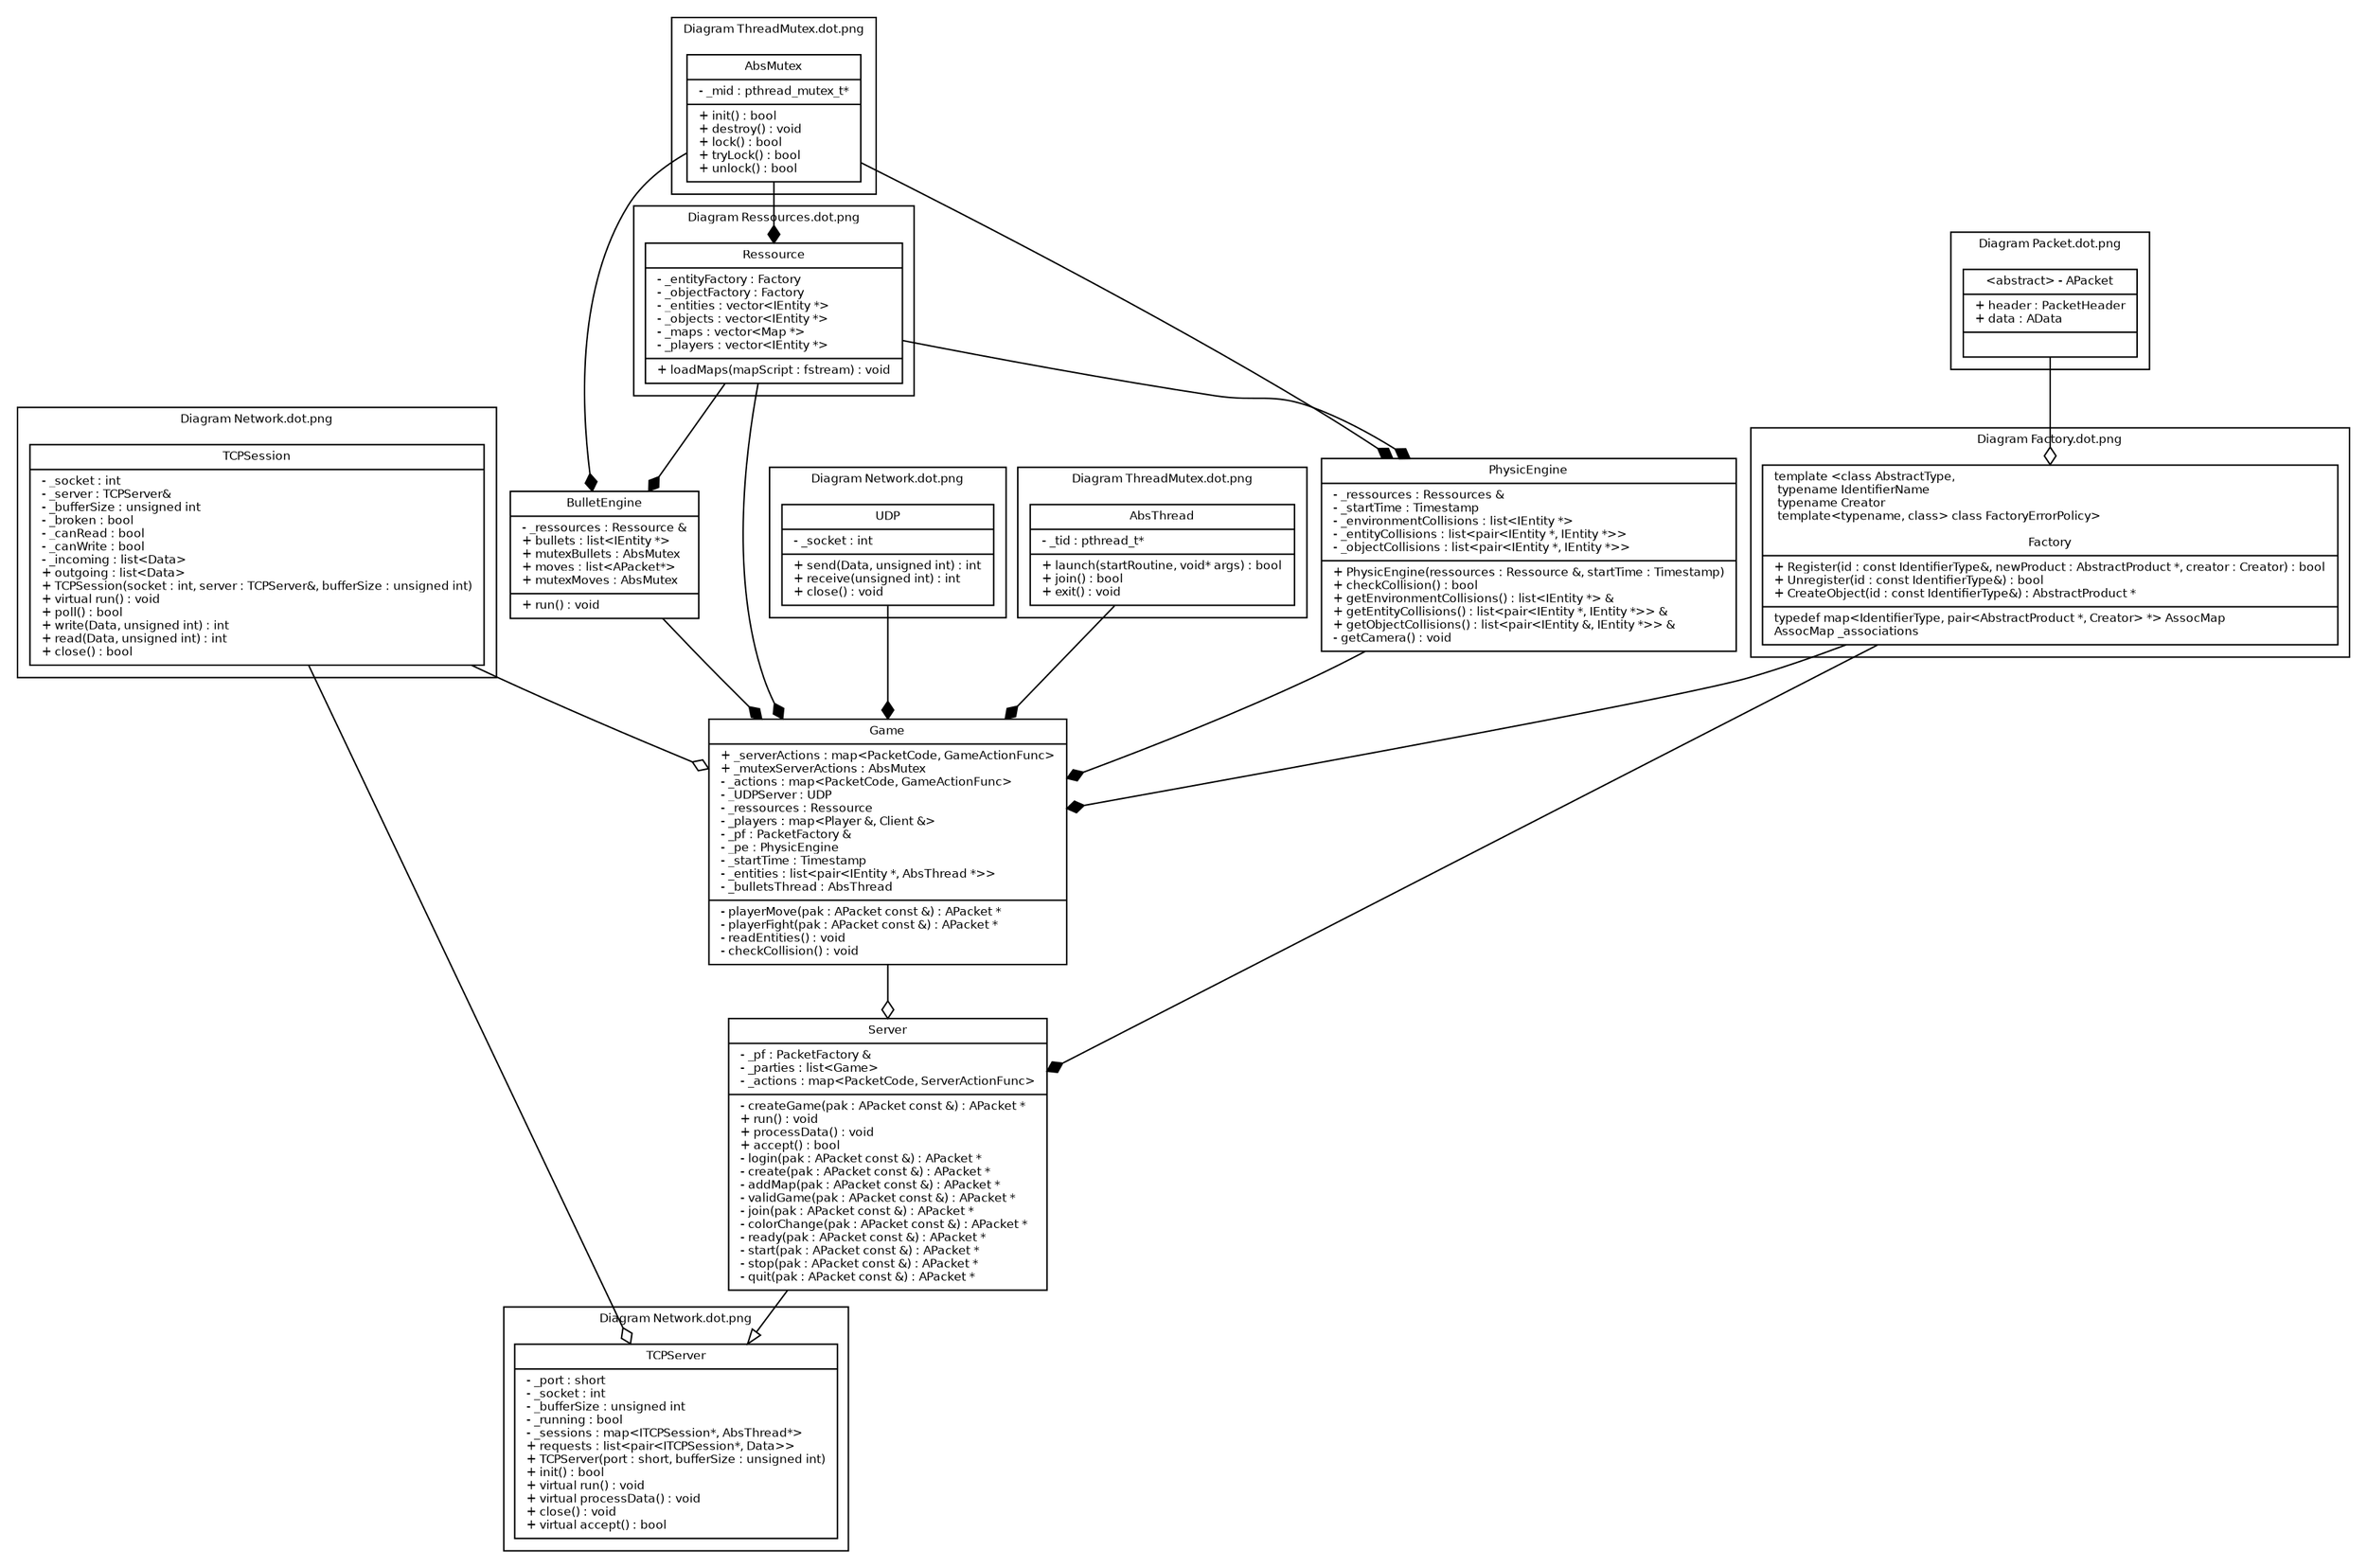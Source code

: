 digraph G {
fontname = "Bitstream Vera Sans"
fontsize = 8

node [
fontname = "Bitstream Vera Sans"
fontsize = 8
shape = "record"
]

subgraph clusterRessources1 {
label = "Diagram Ressources.dot.png"

// Class Ressource
Ressource [
label = "{\
Ressource|\
- _entityFactory : Factory\l\
- _objectFactory : Factory\l\
- _entities : vector\<IEntity *\>\l\
- _objects : vector\<IEntity *\>\l\
- _maps : vector\<Map *\>\l\
- _players : vector\<IEntity *\>\l|\
+ loadMaps(mapScript : fstream) : void\l\
}"

]

}

// Class Game
Game [
label = "{\
Game|\
+ _serverActions : map\<PacketCode, GameActionFunc\>\l\
+ _mutexServerActions : AbsMutex\l\
- _actions : map\<PacketCode, GameActionFunc\>\l\
- _UDPServer : UDP\l\
- _ressources : Ressource\l\
- _players : map\<Player &, Client &\>\l\
- _pf : PacketFactory &\l\
- _pe : PhysicEngine\l\
- _startTime : Timestamp\l\
- _entities : list\<pair\<IEntity *, AbsThread *\>\>\l\
- _bulletsThread : AbsThread\l|\
- playerMove(pak : APacket const &) : APacket *\l\
- playerFight(pak : APacket const &) : APacket *\l\
- readEntities() : void\l\
- checkCollision() : void\l\
}"
]

// Class PhysicEngine
PhysicEngine [
label = "{\
PhysicEngine|\
- _ressources : Ressources &\l\
- _startTime : Timestamp\l\
- _environmentCollisions : list\<IEntity *\>\l\
- _entityCollisions : list\<pair\<IEntity *, IEntity *\>\>\l\
- _objectCollisions : list\<pair\<IEntity *, IEntity *\>\>\l|\
+ PhysicEngine(ressources : Ressource &, startTime : Timestamp)\l\
+ checkCollision() : bool\l\
+ getEnvironmentCollisions() : list\<IEntity *\> &\l\
+ getEntityCollisions() : list\<pair\<IEntity *, IEntity *\>\> &\l\
+ getObjectCollisions() : list\<pair\<IEntity &, IEntity *\>\> &\l\
- getCamera() : void\l\
}"
]

// Class BulletEngine
BulletEngine [
label = "{\
BulletEngine|\
- _ressources : Ressource &\l\
+ bullets : list\<IEntity *\>\l\
+ mutexBullets : AbsMutex\l\
+ moves : list\<APacket*\>\l\
+ mutexMoves : AbsMutex\l|\
+ run() : void\l\
}"
]

// Class Server
Server [
label = "{\
Server|\
- _pf : PacketFactory &\l\
- _parties : list\<Game\>\l\
- _actions : map\<PacketCode, ServerActionFunc\>\l|\
- createGame(pak : APacket const &) : APacket *\l\
+ run() : void\l\
+ processData() : void\l\
+ accept() : bool\l\
- login(pak : APacket const &) : APacket *\l\
- create(pak : APacket const &) : APacket *\l\
- addMap(pak : APacket const &) : APacket *\l\
- validGame(pak : APacket const &) : APacket *\l\
- join(pak : APacket const &) : APacket *\l\
- colorChange(pak : APacket const &) : APacket *\l\
- ready(pak : APacket const &) : APacket *\l\
- start(pak : APacket const &) : APacket *\l\
- stop(pak : APacket const &) : APacket *\l\
- quit(pak : APacket const &) : APacket *\l\
}"
]

//
// TCPSESSION SUBGRAPH
//
subgraph clusterTCPSession {
label = "Diagram Network.dot.png"

// Class TCPSession
TCPSession [
label = "{\
TCPSession|\
- _socket : int\l\
- _server : TCPServer&\l\
- _bufferSize : unsigned int\l\
- _broken : bool\l\
- _canRead : bool\l\
- _canWrite : bool\l\
- _incoming : list\<Data\>\l\
+ outgoing : list\<Data\>\l\
+ TCPSession(socket : int, server : TCPServer&, bufferSize : unsigned int)\l\
+ virtual run() : void\l\
+ poll() : bool\l\
+ write(Data, unsigned int) : int\l\
+ read(Data, unsigned int) : int\l\
+ close() : bool\l\
}"
]

} // END : TCPSESSION SUBGRAPH

//
// UDP SUBGRAPH
//
subgraph clusterUDP {
label = "Diagram Network.dot.png"

// Class UDP
UDP [
label = "{\
UDP|\
- _socket : int\l|\
+ send(Data, unsigned int) : int\l\
+ receive(unsigned int) : int\l\
+ close() : void\l\
}"
]

} // END : UDP SUBGRAPH

//
// TCPSERVER SUBGRAPH
//
subgraph clusterTCPServer {
label = "Diagram Network.dot.png"

// Class TCPServer
TCPServer [
label = "{\
TCPServer|\
- _port : short\l\
- _socket : int\l\
- _bufferSize : unsigned int\l\
- _running : bool\l\
- _sessions : map\<ITCPSession*, AbsThread*\>\l\
+ requests : list\<pair\<ITCPSession*, Data\>\>\l\
+ TCPServer(port : short, bufferSize : unsigned int)\l\
+ init() : bool\l\
+ virtual run() : void\l\
+ virtual processData() : void\l\
+ close() : void\l\
+ virtual accept() : bool\l\
}"
]

} // END : TCPSERVER SUBGRAPH


//
// THREAD SUBGRAPH
//
subgraph clusterThread {
label = "Diagram ThreadMutex.dot.png"

// Concrete thread class for unix
AbsThread [
label = "{\
AbsThread|\
- _tid : pthread_t*\l|\
+ launch(startRoutine, void* args) : bool\l\
+ join() : bool\l\
+ exit() : void\l\
}"
]

} // END : THREAD SUBGRAPH

//
// MUTEX SUBGRAPH
//
subgraph clusterMutex {
label = "Diagram ThreadMutex.dot.png"

// Class AbsMutex
AbsMutex [
label = "{\
AbsMutex|\
- _mid : pthread_mutex_t*\l|\
+ init() : bool\l\
+ destroy() : void\l\
+ lock() : bool\l\
+ tryLock() : bool\l\
+ unlock() : bool\l\
}"
]

} // END : MUTEX SUBGRAPH

//
// APACKET SUBGRAPH
//
subgraph clusterAPacket {
label = "Diagram Packet.dot.png"

APacket [
label = "{\
\<abstract\> - APacket|\
+ header : PacketHeader\l\
+ data : AData\l|\
}"
]

}

subgraph clusterGenericFactory {
label = "Diagram Factory.dot.png"

// Template class Factory
Factory [
label = "{\
template \<class AbstractType,\l\
		  typename IdentifierName\l\
		  typename Creator\l\
		  template\<typename, class\> class FactoryErrorPolicy\>\l\l\
Factory|\
+ Register(id : const IdentifierType&, newProduct : AbstractProduct *, creator : Creator) : bool\l\
+ Unregister(id : const IdentifierType&) : bool\l\
+ CreateObject(id : const IdentifierType&) : AbstractProduct *\l|\
typedef map\<IdentifierType, pair\<AbstractProduct *, Creator\> *\> AssocMap\l\
AssocMap _associations\l\
}"
]

}

edge [
fontname = "Bitstream Vera Sans"
fontsize = 8
]

// Composition
AbsMutex -> BulletEngine [arrowhead = "diamond" style = "solid"]
AbsMutex -> PhysicEngine [arrowhead = "diamond" style = "solid"]
AbsMutex -> Ressource [arrowhead = "diamond" style = "solid"]
AbsThread -> Game [arrowhead = "diamond" style = "solid"]
UDP -> Game [arrowhead = "diamond" style = "solid"]
Ressource -> Game [arrowhead = "diamond" style = "solid"]
Factory -> Server [arrowhead = "diamond" style = "solid"]
Factory -> Game [arrowhead = "diamond" style = "solid"]
PhysicEngine -> Game [arrowhead = "diamond" style = "solid"]
Ressource -> PhysicEngine [arrowhead = "diamond" style = "solid"]
Ressource -> BulletEngine [arrowhead = "diamond" style = "solid"]
BulletEngine -> Game [arrowhead = "diamond" style = "solid"]
//AbsMutex -> BulletEngine [arrowhead = "diamond" style = "solid"]

// Aggregation
TCPSession -> TCPServer [arrowhead = "odiamond" style = "solid"]
TCPSession -> Game [arrowhead = "odiamond" style = "solid"]
Game -> Server [arrowhead = "odiamond" style = "solid"]
APacket -> Factory [arrowhead = "odiamond" style = "solid"]

// Heritage
Server -> TCPServer [arrowhead = "onormal" style = "solid"]

}
